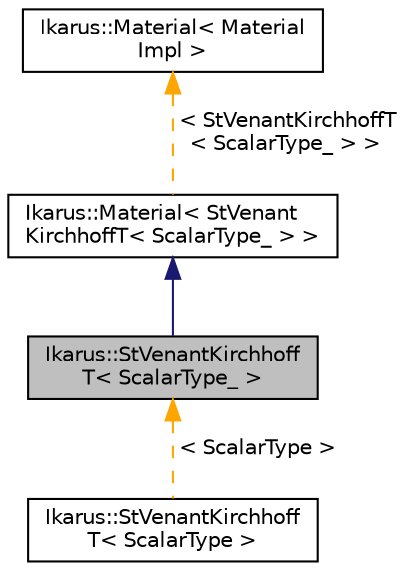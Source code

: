 digraph "Ikarus::StVenantKirchhoffT&lt; ScalarType_ &gt;"
{
 // LATEX_PDF_SIZE
  edge [fontname="Helvetica",fontsize="10",labelfontname="Helvetica",labelfontsize="10"];
  node [fontname="Helvetica",fontsize="10",shape=record];
  Node1 [label="Ikarus::StVenantKirchhoff\lT\< ScalarType_ \>",height=0.2,width=0.4,color="black", fillcolor="grey75", style="filled", fontcolor="black",tooltip="Implementation of the Saint Venant-Kirchhoff material model.The energy is computed as."];
  Node2 -> Node1 [dir="back",color="midnightblue",fontsize="10",style="solid"];
  Node2 [label="Ikarus::Material\< StVenant\lKirchhoffT\< ScalarType_ \> \>",height=0.2,width=0.4,color="black", fillcolor="white", style="filled",URL="$a01310.html",tooltip=" "];
  Node3 -> Node2 [dir="back",color="orange",fontsize="10",style="dashed",label=" \< StVenantKirchhoffT\l\< ScalarType_ \> \>" ];
  Node3 [label="Ikarus::Material\< Material\lImpl \>",height=0.2,width=0.4,color="black", fillcolor="white", style="filled",URL="$a01310.html",tooltip="Interface classf or materials."];
  Node1 -> Node4 [dir="back",color="orange",fontsize="10",style="dashed",label=" \< ScalarType \>" ];
  Node4 [label="Ikarus::StVenantKirchhoff\lT\< ScalarType \>",height=0.2,width=0.4,color="black", fillcolor="white", style="filled",URL="$a01322.html",tooltip=" "];
}
